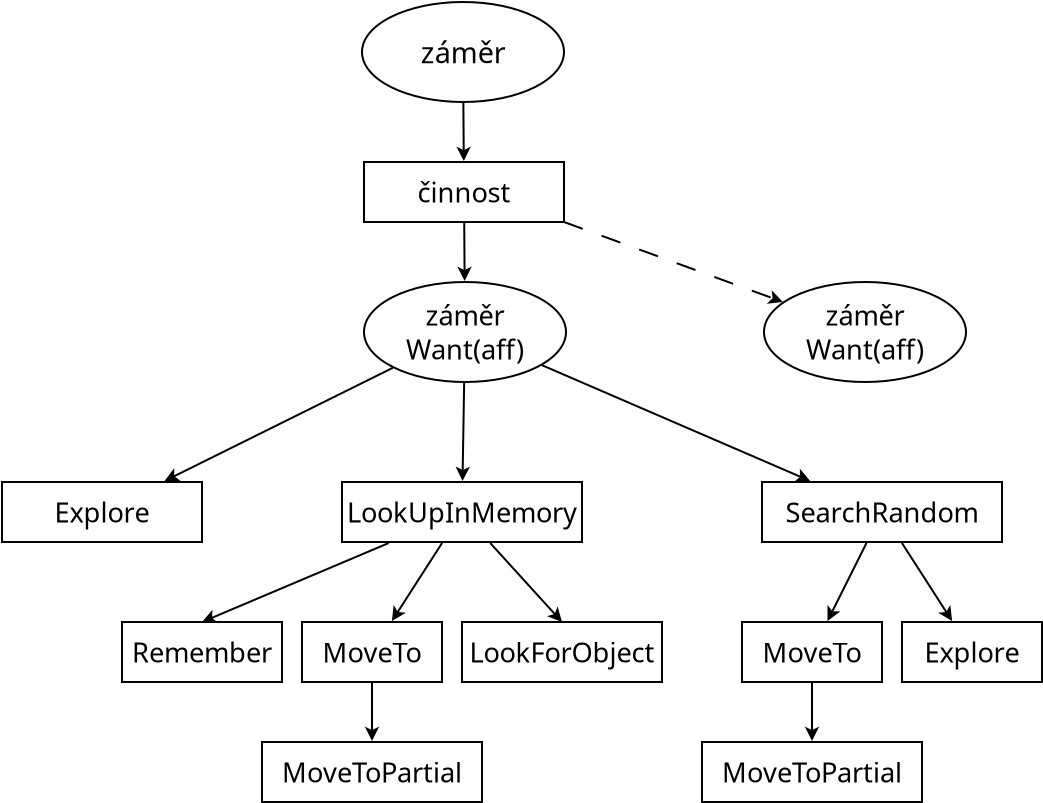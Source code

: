 <?xml version="1.0" encoding="UTF-8"?>
<dia:diagram xmlns:dia="http://www.lysator.liu.se/~alla/dia/">
  <dia:layer name="Pozadí" visible="true">
    <dia:group>
      <dia:object type="Standard - Box" version="0" id="O0">
        <dia:attribute name="obj_pos">
          <dia:point val="24.8,-0.7"/>
        </dia:attribute>
        <dia:attribute name="obj_bb">
          <dia:rectangle val="24.75,-0.75;34.85,2.35"/>
        </dia:attribute>
        <dia:attribute name="elem_corner">
          <dia:point val="24.8,-0.7"/>
        </dia:attribute>
        <dia:attribute name="elem_width">
          <dia:real val="10"/>
        </dia:attribute>
        <dia:attribute name="elem_height">
          <dia:real val="3"/>
        </dia:attribute>
        <dia:attribute name="show_background">
          <dia:boolean val="true"/>
        </dia:attribute>
      </dia:object>
      <dia:object type="Standard - Ellipse" version="0" id="O1">
        <dia:attribute name="obj_pos">
          <dia:point val="24.7,-8.7"/>
        </dia:attribute>
        <dia:attribute name="obj_bb">
          <dia:rectangle val="24.65,-8.75;34.85,-3.65"/>
        </dia:attribute>
        <dia:attribute name="elem_corner">
          <dia:point val="24.7,-8.7"/>
        </dia:attribute>
        <dia:attribute name="elem_width">
          <dia:real val="10.1"/>
        </dia:attribute>
        <dia:attribute name="elem_height">
          <dia:real val="5"/>
        </dia:attribute>
      </dia:object>
      <dia:object type="Standard - Line" version="0" id="O2">
        <dia:attribute name="obj_pos">
          <dia:point val="29.768,-3.65"/>
        </dia:attribute>
        <dia:attribute name="obj_bb">
          <dia:rectangle val="29.289,-3.7;30.289,-0.696"/>
        </dia:attribute>
        <dia:attribute name="conn_endpoints">
          <dia:point val="29.768,-3.65"/>
          <dia:point val="29.789,-0.749"/>
        </dia:attribute>
        <dia:attribute name="numcp">
          <dia:int val="1"/>
        </dia:attribute>
        <dia:attribute name="end_arrow">
          <dia:enum val="22"/>
        </dia:attribute>
        <dia:attribute name="end_arrow_length">
          <dia:real val="0.5"/>
        </dia:attribute>
        <dia:attribute name="end_arrow_width">
          <dia:real val="0.5"/>
        </dia:attribute>
        <dia:connections>
          <dia:connection handle="0" to="O1" connection="8"/>
          <dia:connection handle="1" to="O0" connection="8"/>
        </dia:connections>
      </dia:object>
      <dia:object type="Standard - Ellipse" version="0" id="O3">
        <dia:attribute name="obj_pos">
          <dia:point val="24.8,5.3"/>
        </dia:attribute>
        <dia:attribute name="obj_bb">
          <dia:rectangle val="24.75,5.25;34.95,10.35"/>
        </dia:attribute>
        <dia:attribute name="elem_corner">
          <dia:point val="24.8,5.3"/>
        </dia:attribute>
        <dia:attribute name="elem_width">
          <dia:real val="10.1"/>
        </dia:attribute>
        <dia:attribute name="elem_height">
          <dia:real val="5"/>
        </dia:attribute>
      </dia:object>
      <dia:object type="Standard - Line" version="0" id="O4">
        <dia:attribute name="obj_pos">
          <dia:point val="29.811,2.349"/>
        </dia:attribute>
        <dia:attribute name="obj_bb">
          <dia:rectangle val="29.331,2.299;30.332,5.303"/>
        </dia:attribute>
        <dia:attribute name="conn_endpoints">
          <dia:point val="29.811,2.349"/>
          <dia:point val="29.832,5.25"/>
        </dia:attribute>
        <dia:attribute name="numcp">
          <dia:int val="1"/>
        </dia:attribute>
        <dia:attribute name="end_arrow">
          <dia:enum val="22"/>
        </dia:attribute>
        <dia:attribute name="end_arrow_length">
          <dia:real val="0.5"/>
        </dia:attribute>
        <dia:attribute name="end_arrow_width">
          <dia:real val="0.5"/>
        </dia:attribute>
        <dia:connections>
          <dia:connection handle="0" to="O0" connection="8"/>
          <dia:connection handle="1" to="O3" connection="8"/>
        </dia:connections>
      </dia:object>
      <dia:object type="Standard - Line" version="0" id="O5">
        <dia:attribute name="obj_pos">
          <dia:point val="34.8,2.3"/>
        </dia:attribute>
        <dia:attribute name="obj_bb">
          <dia:rectangle val="34.736,2.236;45.958,6.785"/>
        </dia:attribute>
        <dia:attribute name="conn_endpoints">
          <dia:point val="34.8,2.3"/>
          <dia:point val="45.74,6.298"/>
        </dia:attribute>
        <dia:attribute name="numcp">
          <dia:int val="1"/>
        </dia:attribute>
        <dia:attribute name="line_style">
          <dia:enum val="1"/>
        </dia:attribute>
        <dia:attribute name="end_arrow">
          <dia:enum val="22"/>
        </dia:attribute>
        <dia:attribute name="end_arrow_length">
          <dia:real val="0.5"/>
        </dia:attribute>
        <dia:attribute name="end_arrow_width">
          <dia:real val="0.5"/>
        </dia:attribute>
        <dia:connections>
          <dia:connection handle="0" to="O0" connection="7"/>
          <dia:connection handle="1" to="O6" connection="8"/>
        </dia:connections>
      </dia:object>
      <dia:object type="Standard - Ellipse" version="0" id="O6">
        <dia:attribute name="obj_pos">
          <dia:point val="44.8,5.3"/>
        </dia:attribute>
        <dia:attribute name="obj_bb">
          <dia:rectangle val="44.75,5.25;54.95,10.35"/>
        </dia:attribute>
        <dia:attribute name="elem_corner">
          <dia:point val="44.8,5.3"/>
        </dia:attribute>
        <dia:attribute name="elem_width">
          <dia:real val="10.1"/>
        </dia:attribute>
        <dia:attribute name="elem_height">
          <dia:real val="5"/>
        </dia:attribute>
      </dia:object>
      <dia:object type="Standard - Box" version="0" id="O7">
        <dia:attribute name="obj_pos">
          <dia:point val="6.7,15.3"/>
        </dia:attribute>
        <dia:attribute name="obj_bb">
          <dia:rectangle val="6.65,15.25;16.75,18.35"/>
        </dia:attribute>
        <dia:attribute name="elem_corner">
          <dia:point val="6.7,15.3"/>
        </dia:attribute>
        <dia:attribute name="elem_width">
          <dia:real val="10"/>
        </dia:attribute>
        <dia:attribute name="elem_height">
          <dia:real val="3"/>
        </dia:attribute>
        <dia:attribute name="show_background">
          <dia:boolean val="true"/>
        </dia:attribute>
      </dia:object>
      <dia:object type="Standard - Box" version="0" id="O8">
        <dia:attribute name="obj_pos">
          <dia:point val="23.7,15.3"/>
        </dia:attribute>
        <dia:attribute name="obj_bb">
          <dia:rectangle val="23.65,15.25;35.75,18.35"/>
        </dia:attribute>
        <dia:attribute name="elem_corner">
          <dia:point val="23.7,15.3"/>
        </dia:attribute>
        <dia:attribute name="elem_width">
          <dia:real val="12"/>
        </dia:attribute>
        <dia:attribute name="elem_height">
          <dia:real val="3"/>
        </dia:attribute>
        <dia:attribute name="show_background">
          <dia:boolean val="true"/>
        </dia:attribute>
      </dia:object>
      <dia:object type="Standard - Box" version="0" id="O9">
        <dia:attribute name="obj_pos">
          <dia:point val="44.7,15.3"/>
        </dia:attribute>
        <dia:attribute name="obj_bb">
          <dia:rectangle val="44.65,15.25;56.75,18.35"/>
        </dia:attribute>
        <dia:attribute name="elem_corner">
          <dia:point val="44.7,15.3"/>
        </dia:attribute>
        <dia:attribute name="elem_width">
          <dia:real val="12"/>
        </dia:attribute>
        <dia:attribute name="elem_height">
          <dia:real val="3"/>
        </dia:attribute>
        <dia:attribute name="show_background">
          <dia:boolean val="true"/>
        </dia:attribute>
      </dia:object>
      <dia:object type="Standard - Box" version="0" id="O10">
        <dia:attribute name="obj_pos">
          <dia:point val="12.7,22.3"/>
        </dia:attribute>
        <dia:attribute name="obj_bb">
          <dia:rectangle val="12.65,22.25;20.75,25.35"/>
        </dia:attribute>
        <dia:attribute name="elem_corner">
          <dia:point val="12.7,22.3"/>
        </dia:attribute>
        <dia:attribute name="elem_width">
          <dia:real val="8"/>
        </dia:attribute>
        <dia:attribute name="elem_height">
          <dia:real val="3"/>
        </dia:attribute>
        <dia:attribute name="show_background">
          <dia:boolean val="true"/>
        </dia:attribute>
      </dia:object>
      <dia:object type="Standard - Box" version="0" id="O11">
        <dia:attribute name="obj_pos">
          <dia:point val="21.7,22.3"/>
        </dia:attribute>
        <dia:attribute name="obj_bb">
          <dia:rectangle val="21.65,22.25;28.75,25.35"/>
        </dia:attribute>
        <dia:attribute name="elem_corner">
          <dia:point val="21.7,22.3"/>
        </dia:attribute>
        <dia:attribute name="elem_width">
          <dia:real val="7"/>
        </dia:attribute>
        <dia:attribute name="elem_height">
          <dia:real val="3"/>
        </dia:attribute>
        <dia:attribute name="show_background">
          <dia:boolean val="true"/>
        </dia:attribute>
      </dia:object>
      <dia:object type="Standard - Box" version="0" id="O12">
        <dia:attribute name="obj_pos">
          <dia:point val="29.7,22.3"/>
        </dia:attribute>
        <dia:attribute name="obj_bb">
          <dia:rectangle val="29.65,22.25;39.75,25.35"/>
        </dia:attribute>
        <dia:attribute name="elem_corner">
          <dia:point val="29.7,22.3"/>
        </dia:attribute>
        <dia:attribute name="elem_width">
          <dia:real val="10"/>
        </dia:attribute>
        <dia:attribute name="elem_height">
          <dia:real val="3"/>
        </dia:attribute>
        <dia:attribute name="show_background">
          <dia:boolean val="true"/>
        </dia:attribute>
      </dia:object>
      <dia:object type="Standard - Box" version="0" id="O13">
        <dia:attribute name="obj_pos">
          <dia:point val="19.7,28.3"/>
        </dia:attribute>
        <dia:attribute name="obj_bb">
          <dia:rectangle val="19.65,28.25;30.75,31.35"/>
        </dia:attribute>
        <dia:attribute name="elem_corner">
          <dia:point val="19.7,28.3"/>
        </dia:attribute>
        <dia:attribute name="elem_width">
          <dia:real val="11"/>
        </dia:attribute>
        <dia:attribute name="elem_height">
          <dia:real val="3"/>
        </dia:attribute>
        <dia:attribute name="show_background">
          <dia:boolean val="true"/>
        </dia:attribute>
      </dia:object>
      <dia:object type="Standard - Box" version="0" id="O14">
        <dia:attribute name="obj_pos">
          <dia:point val="51.7,22.3"/>
        </dia:attribute>
        <dia:attribute name="obj_bb">
          <dia:rectangle val="51.65,22.25;58.75,25.35"/>
        </dia:attribute>
        <dia:attribute name="elem_corner">
          <dia:point val="51.7,22.3"/>
        </dia:attribute>
        <dia:attribute name="elem_width">
          <dia:real val="7"/>
        </dia:attribute>
        <dia:attribute name="elem_height">
          <dia:real val="3"/>
        </dia:attribute>
        <dia:attribute name="show_background">
          <dia:boolean val="true"/>
        </dia:attribute>
      </dia:object>
      <dia:object type="Standard - Text" version="1" id="O15">
        <dia:attribute name="obj_pos">
          <dia:point val="29.75,-6.2"/>
        </dia:attribute>
        <dia:attribute name="obj_bb">
          <dia:rectangle val="27.635,-7.325;31.865,-5.075"/>
        </dia:attribute>
        <dia:attribute name="text">
          <dia:composite type="text">
            <dia:attribute name="string">
              <dia:string>#záměr#</dia:string>
            </dia:attribute>
            <dia:attribute name="font">
              <dia:font family="calibri" style="0" name="Courier"/>
            </dia:attribute>
            <dia:attribute name="height">
              <dia:real val="1.8"/>
            </dia:attribute>
            <dia:attribute name="pos">
              <dia:point val="29.75,-5.725"/>
            </dia:attribute>
            <dia:attribute name="color">
              <dia:color val="#000000"/>
            </dia:attribute>
            <dia:attribute name="alignment">
              <dia:enum val="1"/>
            </dia:attribute>
          </dia:composite>
        </dia:attribute>
        <dia:attribute name="valign">
          <dia:enum val="2"/>
        </dia:attribute>
        <dia:connections>
          <dia:connection handle="0" to="O1" connection="8"/>
        </dia:connections>
      </dia:object>
      <dia:object type="Standard - Text" version="1" id="O16">
        <dia:attribute name="obj_pos">
          <dia:point val="29.8,0.8"/>
        </dia:attribute>
        <dia:attribute name="obj_bb">
          <dia:rectangle val="27.451,-0.264;32.149,1.864"/>
        </dia:attribute>
        <dia:attribute name="text">
          <dia:composite type="text">
            <dia:attribute name="string">
              <dia:string>#činnost#</dia:string>
            </dia:attribute>
            <dia:attribute name="font">
              <dia:font family="calibri" style="0" name="Courier"/>
            </dia:attribute>
            <dia:attribute name="height">
              <dia:real val="1.7"/>
            </dia:attribute>
            <dia:attribute name="pos">
              <dia:point val="29.8,1.249"/>
            </dia:attribute>
            <dia:attribute name="color">
              <dia:color val="#000000"/>
            </dia:attribute>
            <dia:attribute name="alignment">
              <dia:enum val="1"/>
            </dia:attribute>
          </dia:composite>
        </dia:attribute>
        <dia:attribute name="valign">
          <dia:enum val="2"/>
        </dia:attribute>
        <dia:connections>
          <dia:connection handle="0" to="O0" connection="8"/>
        </dia:connections>
      </dia:object>
      <dia:object type="Standard - Text" version="1" id="O17">
        <dia:attribute name="obj_pos">
          <dia:point val="29.85,7.8"/>
        </dia:attribute>
        <dia:attribute name="obj_bb">
          <dia:rectangle val="26.733,5.886;32.968,9.714"/>
        </dia:attribute>
        <dia:attribute name="text">
          <dia:composite type="text">
            <dia:attribute name="string">
              <dia:string>#záměr
Want(aff)#</dia:string>
            </dia:attribute>
            <dia:attribute name="font">
              <dia:font family="calibri" style="0" name="Courier"/>
            </dia:attribute>
            <dia:attribute name="height">
              <dia:real val="1.7"/>
            </dia:attribute>
            <dia:attribute name="pos">
              <dia:point val="29.85,7.399"/>
            </dia:attribute>
            <dia:attribute name="color">
              <dia:color val="#000000"/>
            </dia:attribute>
            <dia:attribute name="alignment">
              <dia:enum val="1"/>
            </dia:attribute>
          </dia:composite>
        </dia:attribute>
        <dia:attribute name="valign">
          <dia:enum val="2"/>
        </dia:attribute>
        <dia:connections>
          <dia:connection handle="0" to="O3" connection="8"/>
        </dia:connections>
      </dia:object>
      <dia:object type="Standard - Text" version="1" id="O18">
        <dia:attribute name="obj_pos">
          <dia:point val="49.85,7.8"/>
        </dia:attribute>
        <dia:attribute name="obj_bb">
          <dia:rectangle val="46.733,5.886;52.968,9.714"/>
        </dia:attribute>
        <dia:attribute name="text">
          <dia:composite type="text">
            <dia:attribute name="string">
              <dia:string>#záměr
Want(aff)#</dia:string>
            </dia:attribute>
            <dia:attribute name="font">
              <dia:font family="calibri" style="0" name="Courier"/>
            </dia:attribute>
            <dia:attribute name="height">
              <dia:real val="1.7"/>
            </dia:attribute>
            <dia:attribute name="pos">
              <dia:point val="49.85,7.399"/>
            </dia:attribute>
            <dia:attribute name="color">
              <dia:color val="#000000"/>
            </dia:attribute>
            <dia:attribute name="alignment">
              <dia:enum val="1"/>
            </dia:attribute>
          </dia:composite>
        </dia:attribute>
        <dia:attribute name="valign">
          <dia:enum val="2"/>
        </dia:attribute>
        <dia:connections>
          <dia:connection handle="0" to="O6" connection="8"/>
        </dia:connections>
      </dia:object>
      <dia:object type="Standard - Text" version="1" id="O19">
        <dia:attribute name="obj_pos">
          <dia:point val="11.7,16.8"/>
        </dia:attribute>
        <dia:attribute name="obj_bb">
          <dia:rectangle val="9.279,15.736;14.121,17.864"/>
        </dia:attribute>
        <dia:attribute name="text">
          <dia:composite type="text">
            <dia:attribute name="string">
              <dia:string>#Explore#</dia:string>
            </dia:attribute>
            <dia:attribute name="font">
              <dia:font family="calibri" style="0" name="Courier"/>
            </dia:attribute>
            <dia:attribute name="height">
              <dia:real val="1.7"/>
            </dia:attribute>
            <dia:attribute name="pos">
              <dia:point val="11.7,17.249"/>
            </dia:attribute>
            <dia:attribute name="color">
              <dia:color val="#000000"/>
            </dia:attribute>
            <dia:attribute name="alignment">
              <dia:enum val="1"/>
            </dia:attribute>
          </dia:composite>
        </dia:attribute>
        <dia:attribute name="valign">
          <dia:enum val="2"/>
        </dia:attribute>
        <dia:connections>
          <dia:connection handle="0" to="O7" connection="8"/>
        </dia:connections>
      </dia:object>
      <dia:object type="Standard - Text" version="1" id="O20">
        <dia:attribute name="obj_pos">
          <dia:point val="29.7,16.8"/>
        </dia:attribute>
        <dia:attribute name="obj_bb">
          <dia:rectangle val="23.863,15.736;35.538,17.864"/>
        </dia:attribute>
        <dia:attribute name="text">
          <dia:composite type="text">
            <dia:attribute name="string">
              <dia:string>#LookUpInMemory#</dia:string>
            </dia:attribute>
            <dia:attribute name="font">
              <dia:font family="calibri" style="0" name="Courier"/>
            </dia:attribute>
            <dia:attribute name="height">
              <dia:real val="1.7"/>
            </dia:attribute>
            <dia:attribute name="pos">
              <dia:point val="29.7,17.249"/>
            </dia:attribute>
            <dia:attribute name="color">
              <dia:color val="#000000"/>
            </dia:attribute>
            <dia:attribute name="alignment">
              <dia:enum val="1"/>
            </dia:attribute>
          </dia:composite>
        </dia:attribute>
        <dia:attribute name="valign">
          <dia:enum val="2"/>
        </dia:attribute>
        <dia:connections>
          <dia:connection handle="0" to="O8" connection="8"/>
        </dia:connections>
      </dia:object>
      <dia:object type="Standard - Text" version="1" id="O21">
        <dia:attribute name="obj_pos">
          <dia:point val="50.7,16.8"/>
        </dia:attribute>
        <dia:attribute name="obj_bb">
          <dia:rectangle val="45.831,15.736;55.569,17.864"/>
        </dia:attribute>
        <dia:attribute name="text">
          <dia:composite type="text">
            <dia:attribute name="string">
              <dia:string>#SearchRandom#</dia:string>
            </dia:attribute>
            <dia:attribute name="font">
              <dia:font family="calibri" style="0" name="Courier"/>
            </dia:attribute>
            <dia:attribute name="height">
              <dia:real val="1.7"/>
            </dia:attribute>
            <dia:attribute name="pos">
              <dia:point val="50.7,17.249"/>
            </dia:attribute>
            <dia:attribute name="color">
              <dia:color val="#000000"/>
            </dia:attribute>
            <dia:attribute name="alignment">
              <dia:enum val="1"/>
            </dia:attribute>
          </dia:composite>
        </dia:attribute>
        <dia:attribute name="valign">
          <dia:enum val="2"/>
        </dia:attribute>
        <dia:connections>
          <dia:connection handle="0" to="O9" connection="8"/>
        </dia:connections>
      </dia:object>
      <dia:object type="Standard - Text" version="1" id="O22">
        <dia:attribute name="obj_pos">
          <dia:point val="16.7,23.8"/>
        </dia:attribute>
        <dia:attribute name="obj_bb">
          <dia:rectangle val="13.123,22.736;20.277,24.864"/>
        </dia:attribute>
        <dia:attribute name="text">
          <dia:composite type="text">
            <dia:attribute name="string">
              <dia:string>#Remember#</dia:string>
            </dia:attribute>
            <dia:attribute name="font">
              <dia:font family="calibri" style="0" name="Courier"/>
            </dia:attribute>
            <dia:attribute name="height">
              <dia:real val="1.7"/>
            </dia:attribute>
            <dia:attribute name="pos">
              <dia:point val="16.7,24.249"/>
            </dia:attribute>
            <dia:attribute name="color">
              <dia:color val="#000000"/>
            </dia:attribute>
            <dia:attribute name="alignment">
              <dia:enum val="1"/>
            </dia:attribute>
          </dia:composite>
        </dia:attribute>
        <dia:attribute name="valign">
          <dia:enum val="2"/>
        </dia:attribute>
        <dia:connections>
          <dia:connection handle="0" to="O10" connection="8"/>
        </dia:connections>
      </dia:object>
      <dia:object type="Standard - Text" version="1" id="O23">
        <dia:attribute name="obj_pos">
          <dia:point val="25.2,23.8"/>
        </dia:attribute>
        <dia:attribute name="obj_bb">
          <dia:rectangle val="22.544,22.736;27.856,24.864"/>
        </dia:attribute>
        <dia:attribute name="text">
          <dia:composite type="text">
            <dia:attribute name="string">
              <dia:string>#MoveTo#</dia:string>
            </dia:attribute>
            <dia:attribute name="font">
              <dia:font family="calibri" style="0" name="Courier"/>
            </dia:attribute>
            <dia:attribute name="height">
              <dia:real val="1.7"/>
            </dia:attribute>
            <dia:attribute name="pos">
              <dia:point val="25.2,24.249"/>
            </dia:attribute>
            <dia:attribute name="color">
              <dia:color val="#000000"/>
            </dia:attribute>
            <dia:attribute name="alignment">
              <dia:enum val="1"/>
            </dia:attribute>
          </dia:composite>
        </dia:attribute>
        <dia:attribute name="valign">
          <dia:enum val="2"/>
        </dia:attribute>
        <dia:connections>
          <dia:connection handle="0" to="O11" connection="8"/>
        </dia:connections>
      </dia:object>
      <dia:object type="Standard - Text" version="1" id="O24">
        <dia:attribute name="obj_pos">
          <dia:point val="34.7,23.8"/>
        </dia:attribute>
        <dia:attribute name="obj_bb">
          <dia:rectangle val="29.977,22.736;39.422,24.864"/>
        </dia:attribute>
        <dia:attribute name="text">
          <dia:composite type="text">
            <dia:attribute name="string">
              <dia:string>#LookForObject#</dia:string>
            </dia:attribute>
            <dia:attribute name="font">
              <dia:font family="calibri" style="0" name="Courier"/>
            </dia:attribute>
            <dia:attribute name="height">
              <dia:real val="1.7"/>
            </dia:attribute>
            <dia:attribute name="pos">
              <dia:point val="34.7,24.249"/>
            </dia:attribute>
            <dia:attribute name="color">
              <dia:color val="#000000"/>
            </dia:attribute>
            <dia:attribute name="alignment">
              <dia:enum val="1"/>
            </dia:attribute>
          </dia:composite>
        </dia:attribute>
        <dia:attribute name="valign">
          <dia:enum val="2"/>
        </dia:attribute>
        <dia:connections>
          <dia:connection handle="0" to="O12" connection="8"/>
        </dia:connections>
      </dia:object>
      <dia:object type="Standard - Text" version="1" id="O25">
        <dia:attribute name="obj_pos">
          <dia:point val="25.2,29.8"/>
        </dia:attribute>
        <dia:attribute name="obj_bb">
          <dia:rectangle val="20.466,28.736;29.934,30.864"/>
        </dia:attribute>
        <dia:attribute name="text">
          <dia:composite type="text">
            <dia:attribute name="string">
              <dia:string>#MoveToPartial#</dia:string>
            </dia:attribute>
            <dia:attribute name="font">
              <dia:font family="calibri" style="0" name="Courier"/>
            </dia:attribute>
            <dia:attribute name="height">
              <dia:real val="1.7"/>
            </dia:attribute>
            <dia:attribute name="pos">
              <dia:point val="25.2,30.249"/>
            </dia:attribute>
            <dia:attribute name="color">
              <dia:color val="#000000"/>
            </dia:attribute>
            <dia:attribute name="alignment">
              <dia:enum val="1"/>
            </dia:attribute>
          </dia:composite>
        </dia:attribute>
        <dia:attribute name="valign">
          <dia:enum val="2"/>
        </dia:attribute>
        <dia:connections>
          <dia:connection handle="0" to="O13" connection="8"/>
        </dia:connections>
      </dia:object>
      <dia:object type="Standard - Box" version="0" id="O26">
        <dia:attribute name="obj_pos">
          <dia:point val="41.7,28.3"/>
        </dia:attribute>
        <dia:attribute name="obj_bb">
          <dia:rectangle val="41.65,28.25;52.75,31.35"/>
        </dia:attribute>
        <dia:attribute name="elem_corner">
          <dia:point val="41.7,28.3"/>
        </dia:attribute>
        <dia:attribute name="elem_width">
          <dia:real val="11"/>
        </dia:attribute>
        <dia:attribute name="elem_height">
          <dia:real val="3"/>
        </dia:attribute>
        <dia:attribute name="show_background">
          <dia:boolean val="true"/>
        </dia:attribute>
      </dia:object>
      <dia:object type="Standard - Text" version="1" id="O27">
        <dia:attribute name="obj_pos">
          <dia:point val="47.2,29.8"/>
        </dia:attribute>
        <dia:attribute name="obj_bb">
          <dia:rectangle val="42.466,28.736;51.934,30.864"/>
        </dia:attribute>
        <dia:attribute name="text">
          <dia:composite type="text">
            <dia:attribute name="string">
              <dia:string>#MoveToPartial#</dia:string>
            </dia:attribute>
            <dia:attribute name="font">
              <dia:font family="calibri" style="0" name="Courier"/>
            </dia:attribute>
            <dia:attribute name="height">
              <dia:real val="1.7"/>
            </dia:attribute>
            <dia:attribute name="pos">
              <dia:point val="47.2,30.249"/>
            </dia:attribute>
            <dia:attribute name="color">
              <dia:color val="#000000"/>
            </dia:attribute>
            <dia:attribute name="alignment">
              <dia:enum val="1"/>
            </dia:attribute>
          </dia:composite>
        </dia:attribute>
        <dia:attribute name="valign">
          <dia:enum val="2"/>
        </dia:attribute>
        <dia:connections>
          <dia:connection handle="0" to="O26" connection="8"/>
        </dia:connections>
      </dia:object>
      <dia:object type="Standard - Box" version="0" id="O28">
        <dia:attribute name="obj_pos">
          <dia:point val="43.7,22.3"/>
        </dia:attribute>
        <dia:attribute name="obj_bb">
          <dia:rectangle val="43.65,22.25;50.75,25.35"/>
        </dia:attribute>
        <dia:attribute name="elem_corner">
          <dia:point val="43.7,22.3"/>
        </dia:attribute>
        <dia:attribute name="elem_width">
          <dia:real val="7"/>
        </dia:attribute>
        <dia:attribute name="elem_height">
          <dia:real val="3"/>
        </dia:attribute>
        <dia:attribute name="show_background">
          <dia:boolean val="true"/>
        </dia:attribute>
      </dia:object>
      <dia:object type="Standard - Text" version="1" id="O29">
        <dia:attribute name="obj_pos">
          <dia:point val="47.2,23.8"/>
        </dia:attribute>
        <dia:attribute name="obj_bb">
          <dia:rectangle val="44.544,22.736;49.856,24.864"/>
        </dia:attribute>
        <dia:attribute name="text">
          <dia:composite type="text">
            <dia:attribute name="string">
              <dia:string>#MoveTo#</dia:string>
            </dia:attribute>
            <dia:attribute name="font">
              <dia:font family="calibri" style="0" name="Courier"/>
            </dia:attribute>
            <dia:attribute name="height">
              <dia:real val="1.7"/>
            </dia:attribute>
            <dia:attribute name="pos">
              <dia:point val="47.2,24.249"/>
            </dia:attribute>
            <dia:attribute name="color">
              <dia:color val="#000000"/>
            </dia:attribute>
            <dia:attribute name="alignment">
              <dia:enum val="1"/>
            </dia:attribute>
          </dia:composite>
        </dia:attribute>
        <dia:attribute name="valign">
          <dia:enum val="2"/>
        </dia:attribute>
        <dia:connections>
          <dia:connection handle="0" to="O28" connection="8"/>
        </dia:connections>
      </dia:object>
      <dia:object type="Standard - Text" version="1" id="O30">
        <dia:attribute name="obj_pos">
          <dia:point val="55.2,23.8"/>
        </dia:attribute>
        <dia:attribute name="obj_bb">
          <dia:rectangle val="52.779,22.736;57.621,24.864"/>
        </dia:attribute>
        <dia:attribute name="text">
          <dia:composite type="text">
            <dia:attribute name="string">
              <dia:string>#Explore#</dia:string>
            </dia:attribute>
            <dia:attribute name="font">
              <dia:font family="calibri" style="0" name="Courier"/>
            </dia:attribute>
            <dia:attribute name="height">
              <dia:real val="1.7"/>
            </dia:attribute>
            <dia:attribute name="pos">
              <dia:point val="55.2,24.249"/>
            </dia:attribute>
            <dia:attribute name="color">
              <dia:color val="#000000"/>
            </dia:attribute>
            <dia:attribute name="alignment">
              <dia:enum val="1"/>
            </dia:attribute>
          </dia:composite>
        </dia:attribute>
        <dia:attribute name="valign">
          <dia:enum val="2"/>
        </dia:attribute>
        <dia:connections>
          <dia:connection handle="0" to="O14" connection="8"/>
        </dia:connections>
      </dia:object>
      <dia:object type="Standard - Line" version="0" id="O31">
        <dia:attribute name="obj_pos">
          <dia:point val="26.238,9.591"/>
        </dia:attribute>
        <dia:attribute name="obj_bb">
          <dia:rectangle val="14.558,9.524;26.305,15.72"/>
        </dia:attribute>
        <dia:attribute name="conn_endpoints">
          <dia:point val="26.238,9.591"/>
          <dia:point val="14.825,15.25"/>
        </dia:attribute>
        <dia:attribute name="numcp">
          <dia:int val="1"/>
        </dia:attribute>
        <dia:attribute name="end_arrow">
          <dia:enum val="22"/>
        </dia:attribute>
        <dia:attribute name="end_arrow_length">
          <dia:real val="0.5"/>
        </dia:attribute>
        <dia:attribute name="end_arrow_width">
          <dia:real val="0.5"/>
        </dia:attribute>
        <dia:connections>
          <dia:connection handle="0" to="O3" connection="8"/>
          <dia:connection handle="1" to="O7" connection="8"/>
        </dia:connections>
      </dia:object>
      <dia:object type="Standard - Line" version="0" id="O32">
        <dia:attribute name="obj_pos">
          <dia:point val="29.808,10.349"/>
        </dia:attribute>
        <dia:attribute name="obj_bb">
          <dia:rectangle val="29.225,10.299;30.227,15.309"/>
        </dia:attribute>
        <dia:attribute name="conn_endpoints">
          <dia:point val="29.808,10.349"/>
          <dia:point val="29.726,15.25"/>
        </dia:attribute>
        <dia:attribute name="numcp">
          <dia:int val="1"/>
        </dia:attribute>
        <dia:attribute name="end_arrow">
          <dia:enum val="22"/>
        </dia:attribute>
        <dia:attribute name="end_arrow_length">
          <dia:real val="0.5"/>
        </dia:attribute>
        <dia:attribute name="end_arrow_width">
          <dia:real val="0.5"/>
        </dia:attribute>
        <dia:connections>
          <dia:connection handle="0" to="O3" connection="8"/>
          <dia:connection handle="1" to="O8" connection="8"/>
        </dia:connections>
      </dia:object>
      <dia:object type="Standard - Line" version="0" id="O33">
        <dia:attribute name="obj_pos">
          <dia:point val="33.702,9.463"/>
        </dia:attribute>
        <dia:attribute name="obj_bb">
          <dia:rectangle val="33.637,9.397;47.354,15.729"/>
        </dia:attribute>
        <dia:attribute name="conn_endpoints">
          <dia:point val="33.702,9.463"/>
          <dia:point val="47.11,15.25"/>
        </dia:attribute>
        <dia:attribute name="numcp">
          <dia:int val="1"/>
        </dia:attribute>
        <dia:attribute name="end_arrow">
          <dia:enum val="22"/>
        </dia:attribute>
        <dia:attribute name="end_arrow_length">
          <dia:real val="0.5"/>
        </dia:attribute>
        <dia:attribute name="end_arrow_width">
          <dia:real val="0.5"/>
        </dia:attribute>
        <dia:connections>
          <dia:connection handle="0" to="O3" connection="8"/>
          <dia:connection handle="1" to="O9" connection="8"/>
        </dia:connections>
      </dia:object>
      <dia:object type="Standard - Line" version="0" id="O34">
        <dia:attribute name="obj_pos">
          <dia:point val="26.036,18.35"/>
        </dia:attribute>
        <dia:attribute name="obj_bb">
          <dia:rectangle val="16.459,18.285;26.101,22.78"/>
        </dia:attribute>
        <dia:attribute name="conn_endpoints">
          <dia:point val="26.036,18.35"/>
          <dia:point val="16.7,22.3"/>
        </dia:attribute>
        <dia:attribute name="numcp">
          <dia:int val="1"/>
        </dia:attribute>
        <dia:attribute name="end_arrow">
          <dia:enum val="22"/>
        </dia:attribute>
        <dia:attribute name="end_arrow_length">
          <dia:real val="0.5"/>
        </dia:attribute>
        <dia:attribute name="end_arrow_width">
          <dia:real val="0.5"/>
        </dia:attribute>
        <dia:connections>
          <dia:connection handle="0" to="O8" connection="8"/>
          <dia:connection handle="1" to="O10" connection="1"/>
        </dia:connections>
      </dia:object>
      <dia:object type="Standard - Line" version="0" id="O35">
        <dia:attribute name="obj_pos">
          <dia:point val="31.109,18.35"/>
        </dia:attribute>
        <dia:attribute name="obj_bb">
          <dia:rectangle val="31.039,18.28;35.104,22.673"/>
        </dia:attribute>
        <dia:attribute name="conn_endpoints">
          <dia:point val="31.109,18.35"/>
          <dia:point val="34.7,22.3"/>
        </dia:attribute>
        <dia:attribute name="numcp">
          <dia:int val="1"/>
        </dia:attribute>
        <dia:attribute name="end_arrow">
          <dia:enum val="22"/>
        </dia:attribute>
        <dia:attribute name="end_arrow_length">
          <dia:real val="0.5"/>
        </dia:attribute>
        <dia:attribute name="end_arrow_width">
          <dia:real val="0.5"/>
        </dia:attribute>
        <dia:connections>
          <dia:connection handle="0" to="O8" connection="8"/>
          <dia:connection handle="1" to="O12" connection="1"/>
        </dia:connections>
      </dia:object>
      <dia:object type="Standard - Line" version="0" id="O36">
        <dia:attribute name="obj_pos">
          <dia:point val="28.704,18.349"/>
        </dia:attribute>
        <dia:attribute name="obj_bb">
          <dia:rectangle val="25.748,18.28;28.773,22.563"/>
        </dia:attribute>
        <dia:attribute name="conn_endpoints">
          <dia:point val="28.704,18.349"/>
          <dia:point val="26.196,22.251"/>
        </dia:attribute>
        <dia:attribute name="numcp">
          <dia:int val="1"/>
        </dia:attribute>
        <dia:attribute name="end_arrow">
          <dia:enum val="22"/>
        </dia:attribute>
        <dia:attribute name="end_arrow_length">
          <dia:real val="0.5"/>
        </dia:attribute>
        <dia:attribute name="end_arrow_width">
          <dia:real val="0.5"/>
        </dia:attribute>
        <dia:connections>
          <dia:connection handle="0" to="O8" connection="8"/>
          <dia:connection handle="1" to="O11" connection="8"/>
        </dia:connections>
      </dia:object>
      <dia:object type="Standard - Line" version="0" id="O37">
        <dia:attribute name="obj_pos">
          <dia:point val="51.696,18.349"/>
        </dia:attribute>
        <dia:attribute name="obj_bb">
          <dia:rectangle val="51.627,18.28;54.652,22.563"/>
        </dia:attribute>
        <dia:attribute name="conn_endpoints">
          <dia:point val="51.696,18.349"/>
          <dia:point val="54.204,22.251"/>
        </dia:attribute>
        <dia:attribute name="numcp">
          <dia:int val="1"/>
        </dia:attribute>
        <dia:attribute name="end_arrow">
          <dia:enum val="22"/>
        </dia:attribute>
        <dia:attribute name="end_arrow_length">
          <dia:real val="0.5"/>
        </dia:attribute>
        <dia:attribute name="end_arrow_width">
          <dia:real val="0.5"/>
        </dia:attribute>
        <dia:connections>
          <dia:connection handle="0" to="O9" connection="8"/>
          <dia:connection handle="1" to="O14" connection="8"/>
        </dia:connections>
      </dia:object>
      <dia:object type="Standard - Line" version="0" id="O38">
        <dia:attribute name="obj_pos">
          <dia:point val="49.925,18.349"/>
        </dia:attribute>
        <dia:attribute name="obj_bb">
          <dia:rectangle val="47.505,18.282;49.992,22.519"/>
        </dia:attribute>
        <dia:attribute name="conn_endpoints">
          <dia:point val="49.925,18.349"/>
          <dia:point val="47.975,22.251"/>
        </dia:attribute>
        <dia:attribute name="numcp">
          <dia:int val="1"/>
        </dia:attribute>
        <dia:attribute name="end_arrow">
          <dia:enum val="22"/>
        </dia:attribute>
        <dia:attribute name="end_arrow_length">
          <dia:real val="0.5"/>
        </dia:attribute>
        <dia:attribute name="end_arrow_width">
          <dia:real val="0.5"/>
        </dia:attribute>
        <dia:connections>
          <dia:connection handle="0" to="O9" connection="8"/>
          <dia:connection handle="1" to="O28" connection="8"/>
        </dia:connections>
      </dia:object>
      <dia:object type="Standard - Line" version="0" id="O39">
        <dia:attribute name="obj_pos">
          <dia:point val="25.2,25.35"/>
        </dia:attribute>
        <dia:attribute name="obj_bb">
          <dia:rectangle val="24.7,25.3;25.7,28.3"/>
        </dia:attribute>
        <dia:attribute name="conn_endpoints">
          <dia:point val="25.2,25.35"/>
          <dia:point val="25.2,28.25"/>
        </dia:attribute>
        <dia:attribute name="numcp">
          <dia:int val="1"/>
        </dia:attribute>
        <dia:attribute name="end_arrow">
          <dia:enum val="22"/>
        </dia:attribute>
        <dia:attribute name="end_arrow_length">
          <dia:real val="0.5"/>
        </dia:attribute>
        <dia:attribute name="end_arrow_width">
          <dia:real val="0.5"/>
        </dia:attribute>
        <dia:connections>
          <dia:connection handle="0" to="O11" connection="8"/>
          <dia:connection handle="1" to="O13" connection="8"/>
        </dia:connections>
      </dia:object>
      <dia:object type="Standard - Line" version="0" id="O40">
        <dia:attribute name="obj_pos">
          <dia:point val="47.2,25.35"/>
        </dia:attribute>
        <dia:attribute name="obj_bb">
          <dia:rectangle val="46.7,25.3;47.7,28.3"/>
        </dia:attribute>
        <dia:attribute name="conn_endpoints">
          <dia:point val="47.2,25.35"/>
          <dia:point val="47.2,28.25"/>
        </dia:attribute>
        <dia:attribute name="numcp">
          <dia:int val="1"/>
        </dia:attribute>
        <dia:attribute name="end_arrow">
          <dia:enum val="22"/>
        </dia:attribute>
        <dia:attribute name="end_arrow_length">
          <dia:real val="0.5"/>
        </dia:attribute>
        <dia:attribute name="end_arrow_width">
          <dia:real val="0.5"/>
        </dia:attribute>
        <dia:connections>
          <dia:connection handle="0" to="O28" connection="8"/>
          <dia:connection handle="1" to="O26" connection="8"/>
        </dia:connections>
      </dia:object>
    </dia:group>
  </dia:layer>
</dia:diagram>
